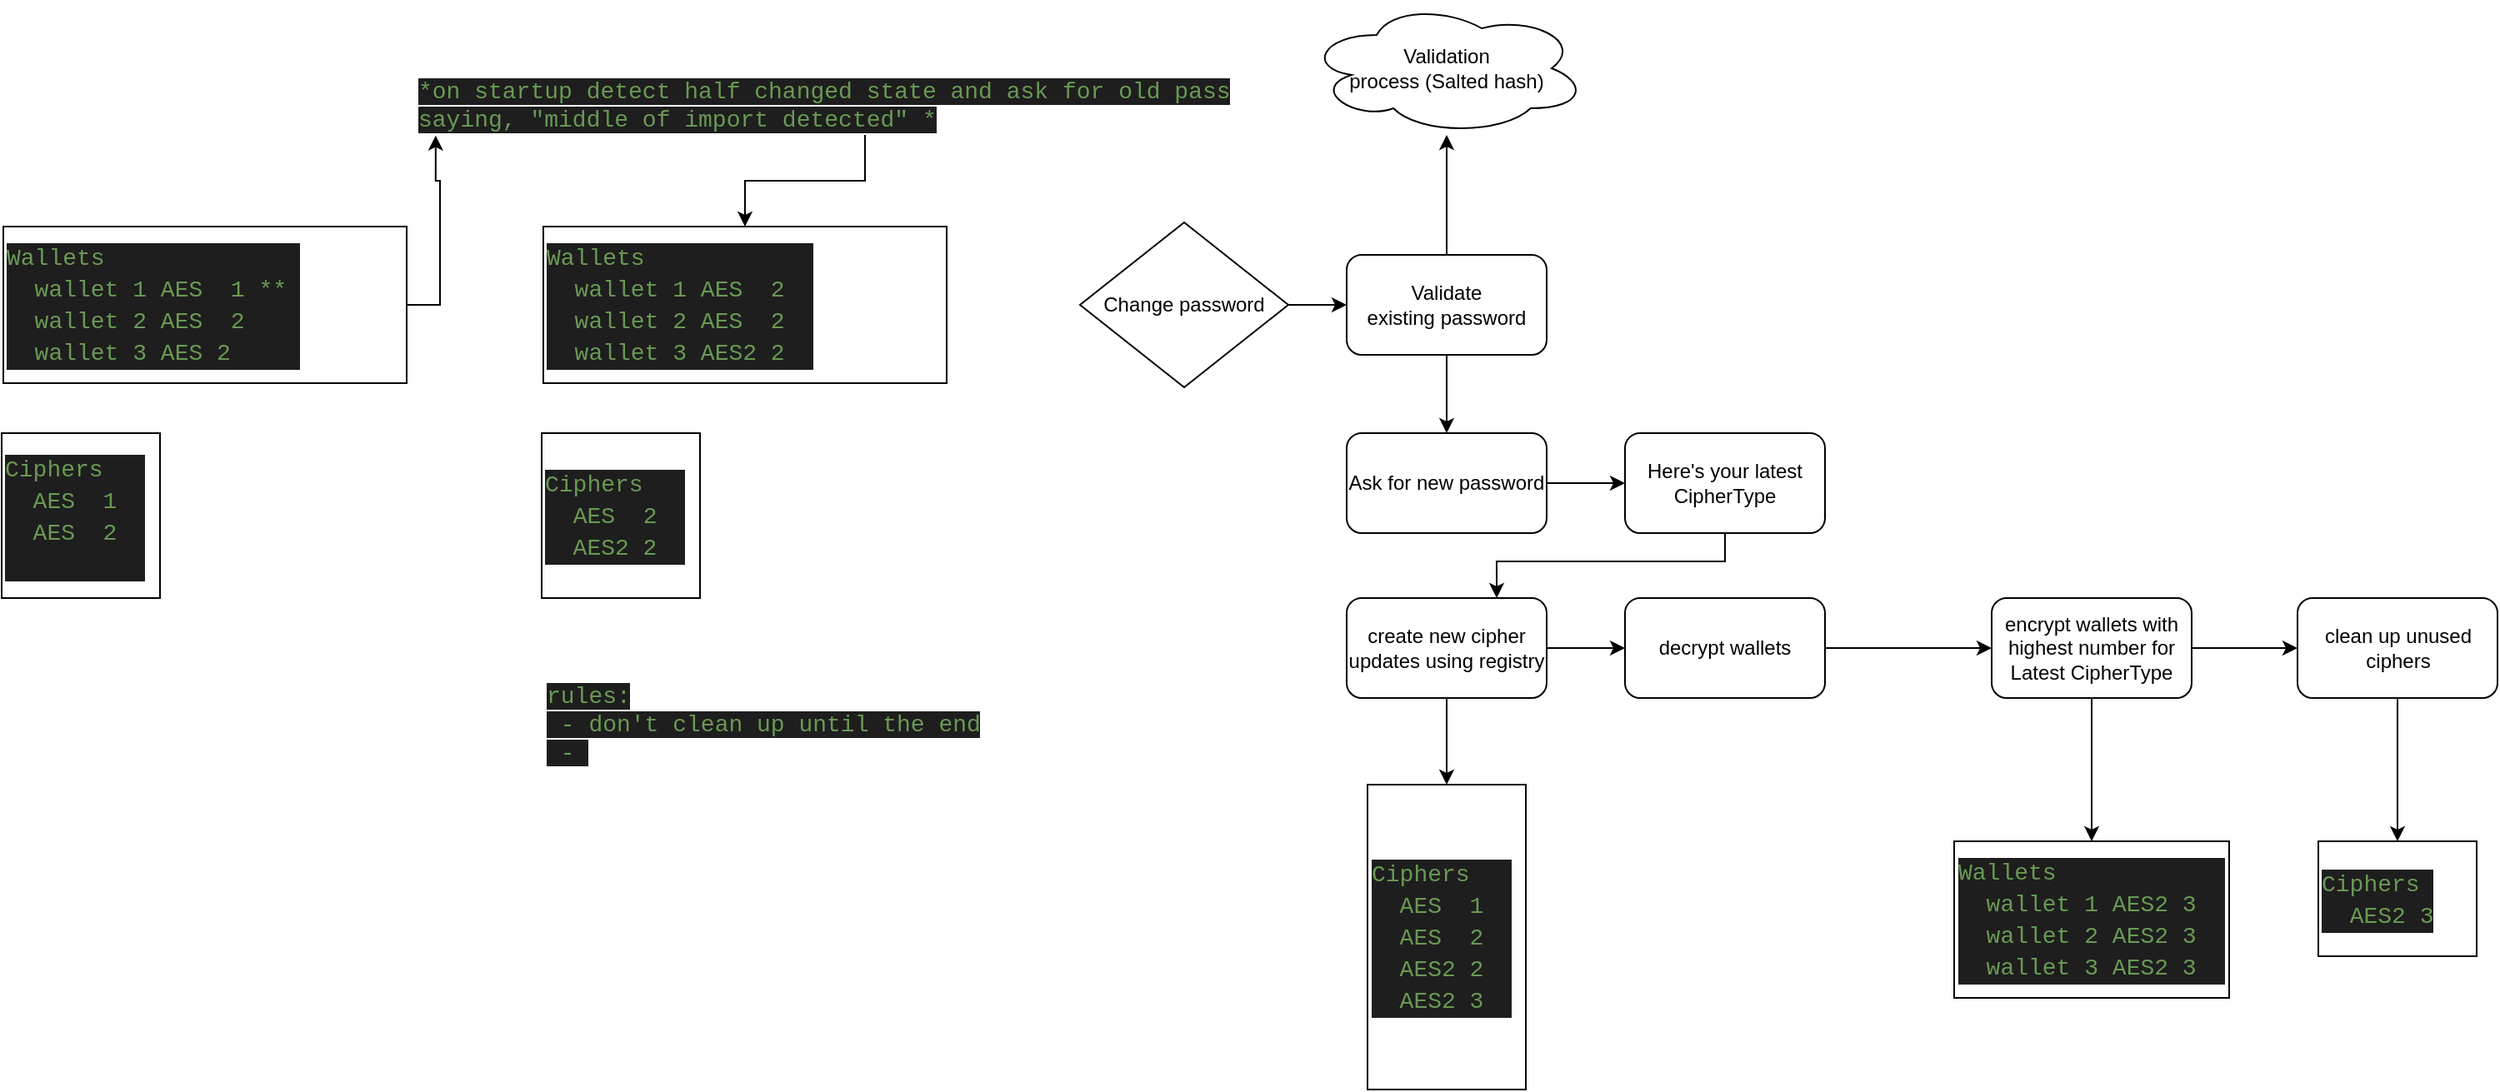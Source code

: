 <mxfile>
    <diagram id="B2Imsyf_CLR86bu_pUIC" name="Page-1">
        <mxGraphModel dx="1441" dy="1449" grid="0" gridSize="10" guides="1" tooltips="1" connect="1" arrows="1" fold="1" page="1" pageScale="1" pageWidth="850" pageHeight="1100" math="0" shadow="0">
            <root>
                <mxCell id="0"/>
                <mxCell id="1" parent="0"/>
                <mxCell id="549" style="edgeStyle=orthogonalEdgeStyle;rounded=0;orthogonalLoop=1;jettySize=auto;html=1;entryX=0.023;entryY=1.008;entryDx=0;entryDy=0;entryPerimeter=0;" edge="1" parent="1" source="517" target="537">
                    <mxGeometry relative="1" as="geometry"/>
                </mxCell>
                <mxCell id="517" value="&lt;div style=&quot;color: rgb(212 , 212 , 212) ; background-color: rgb(30 , 30 , 30) ; font-family: &amp;#34;consolas&amp;#34; , &amp;#34;courier new&amp;#34; , monospace ; font-size: 14px ; line-height: 19px&quot;&gt;&lt;div&gt;&lt;span style=&quot;color: #6a9955&quot;&gt;Wallets&lt;/span&gt;&lt;/div&gt;&lt;div&gt;&lt;span style=&quot;color: #6a9955&quot;&gt;&amp;nbsp;&amp;nbsp;wallet&amp;nbsp;1&amp;nbsp;AES&amp;nbsp; 1 **&amp;nbsp;&lt;/span&gt;&lt;/div&gt;&lt;div&gt;&lt;span style=&quot;color: #6a9955&quot;&gt;&amp;nbsp;&amp;nbsp;wallet&amp;nbsp;2&amp;nbsp;AES&amp;nbsp;&amp;nbsp;2&amp;nbsp;&amp;nbsp;&lt;/span&gt;&lt;/div&gt;&lt;div&gt;&lt;span style=&quot;color: #6a9955&quot;&gt;&amp;nbsp;&amp;nbsp;wallet&amp;nbsp;3&amp;nbsp;AES 2&lt;/span&gt;&lt;/div&gt;&lt;/div&gt;" style="rounded=0;whiteSpace=wrap;html=1;align=left;" vertex="1" parent="1">
                    <mxGeometry x="-300" y="28" width="242" height="94" as="geometry"/>
                </mxCell>
                <mxCell id="518" value="&lt;div style=&quot;color: rgb(212 , 212 , 212) ; background-color: rgb(30 , 30 , 30) ; font-family: &amp;#34;consolas&amp;#34; , &amp;#34;courier new&amp;#34; , monospace ; font-size: 14px ; line-height: 19px&quot;&gt;&lt;div&gt;&lt;span style=&quot;color: #6a9955&quot;&gt;Ciphers&lt;/span&gt;&lt;/div&gt;&lt;div&gt;&lt;span style=&quot;color: #6a9955&quot;&gt;&amp;nbsp; AES&amp;nbsp;&amp;nbsp;1&amp;nbsp;&lt;/span&gt;&lt;/div&gt;&lt;div&gt;&lt;span style=&quot;color: #6a9955&quot;&gt;&amp;nbsp; AES&amp;nbsp;&amp;nbsp;2&amp;nbsp;&amp;nbsp;&lt;/span&gt;&lt;/div&gt;&lt;div&gt;&lt;br&gt;&lt;/div&gt;&lt;/div&gt;" style="rounded=0;whiteSpace=wrap;html=1;align=left;" vertex="1" parent="1">
                    <mxGeometry x="-301" y="152" width="95" height="99" as="geometry"/>
                </mxCell>
                <mxCell id="522" style="edgeStyle=orthogonalEdgeStyle;rounded=0;orthogonalLoop=1;jettySize=auto;html=1;" edge="1" parent="1" source="519" target="521">
                    <mxGeometry relative="1" as="geometry"/>
                </mxCell>
                <mxCell id="519" value="Change password" style="rhombus;whiteSpace=wrap;html=1;" vertex="1" parent="1">
                    <mxGeometry x="346" y="25.5" width="125" height="99" as="geometry"/>
                </mxCell>
                <mxCell id="525" value="" style="edgeStyle=orthogonalEdgeStyle;rounded=0;orthogonalLoop=1;jettySize=auto;html=1;" edge="1" parent="1" source="521" target="524">
                    <mxGeometry relative="1" as="geometry"/>
                </mxCell>
                <mxCell id="528" style="edgeStyle=orthogonalEdgeStyle;rounded=0;orthogonalLoop=1;jettySize=auto;html=1;entryX=0.5;entryY=0;entryDx=0;entryDy=0;" edge="1" parent="1" source="521" target="527">
                    <mxGeometry relative="1" as="geometry"/>
                </mxCell>
                <mxCell id="521" value="Validate&lt;br&gt;existing password" style="rounded=1;whiteSpace=wrap;html=1;" vertex="1" parent="1">
                    <mxGeometry x="506" y="45" width="120" height="60" as="geometry"/>
                </mxCell>
                <mxCell id="524" value="Validation &lt;br&gt;process (Salted hash)" style="ellipse;shape=cloud;whiteSpace=wrap;html=1;rounded=1;" vertex="1" parent="1">
                    <mxGeometry x="482" y="-107" width="168" height="80" as="geometry"/>
                </mxCell>
                <mxCell id="557" style="edgeStyle=orthogonalEdgeStyle;rounded=0;orthogonalLoop=1;jettySize=auto;html=1;entryX=0;entryY=0.5;entryDx=0;entryDy=0;" edge="1" parent="1" source="527" target="556">
                    <mxGeometry relative="1" as="geometry"/>
                </mxCell>
                <mxCell id="527" value="Ask for new password" style="rounded=1;whiteSpace=wrap;html=1;" vertex="1" parent="1">
                    <mxGeometry x="506" y="152" width="120" height="60" as="geometry"/>
                </mxCell>
                <mxCell id="534" style="edgeStyle=orthogonalEdgeStyle;rounded=0;orthogonalLoop=1;jettySize=auto;html=1;" edge="1" parent="1" source="530" target="532">
                    <mxGeometry relative="1" as="geometry"/>
                </mxCell>
                <mxCell id="536" style="edgeStyle=orthogonalEdgeStyle;rounded=0;orthogonalLoop=1;jettySize=auto;html=1;entryX=0;entryY=0.5;entryDx=0;entryDy=0;" edge="1" parent="1" source="530" target="535">
                    <mxGeometry relative="1" as="geometry"/>
                </mxCell>
                <mxCell id="530" value="create new cipher updates using registry" style="rounded=1;whiteSpace=wrap;html=1;" vertex="1" parent="1">
                    <mxGeometry x="506" y="251" width="120" height="60" as="geometry"/>
                </mxCell>
                <mxCell id="532" value="&lt;div style=&quot;color: rgb(212 , 212 , 212) ; background-color: rgb(30 , 30 , 30) ; font-family: &amp;#34;consolas&amp;#34; , &amp;#34;courier new&amp;#34; , monospace ; font-size: 14px ; line-height: 19px&quot;&gt;&lt;div&gt;&lt;span style=&quot;color: #6a9955&quot;&gt;Ciphers&lt;/span&gt;&lt;/div&gt;&lt;div&gt;&lt;span style=&quot;color: #6a9955&quot;&gt;&amp;nbsp; AES&amp;nbsp;&amp;nbsp;1&amp;nbsp;&lt;/span&gt;&lt;/div&gt;&lt;div&gt;&lt;span style=&quot;color: #6a9955&quot;&gt;&amp;nbsp; AES&amp;nbsp;&amp;nbsp;2&amp;nbsp;&amp;nbsp;&lt;/span&gt;&lt;/div&gt;&lt;div&gt;&lt;span style=&quot;color: #6a9955&quot;&gt;&amp;nbsp; AES2 2&lt;/span&gt;&lt;/div&gt;&lt;div&gt;&lt;div&gt;&lt;span style=&quot;color: rgb(106 , 153 , 85)&quot;&gt;&amp;nbsp; AES2 3&lt;/span&gt;&lt;br&gt;&lt;/div&gt;&lt;/div&gt;&lt;/div&gt;" style="rounded=0;whiteSpace=wrap;html=1;align=left;" vertex="1" parent="1">
                    <mxGeometry x="518.5" y="363" width="95" height="183" as="geometry"/>
                </mxCell>
                <mxCell id="544" style="edgeStyle=orthogonalEdgeStyle;rounded=0;orthogonalLoop=1;jettySize=auto;html=1;entryX=0;entryY=0.5;entryDx=0;entryDy=0;" edge="1" parent="1" source="535" target="540">
                    <mxGeometry relative="1" as="geometry"/>
                </mxCell>
                <mxCell id="535" value="decrypt wallets" style="rounded=1;whiteSpace=wrap;html=1;" vertex="1" parent="1">
                    <mxGeometry x="673" y="251" width="120" height="60" as="geometry"/>
                </mxCell>
                <mxCell id="550" style="edgeStyle=orthogonalEdgeStyle;rounded=0;orthogonalLoop=1;jettySize=auto;html=1;entryX=0.5;entryY=0;entryDx=0;entryDy=0;" edge="1" parent="1" source="537" target="547">
                    <mxGeometry relative="1" as="geometry"/>
                </mxCell>
                <mxCell id="537" value="&lt;span style=&quot;color: rgb(106, 153, 85); font-family: consolas, &amp;quot;courier new&amp;quot;, monospace; font-size: 14px; font-style: normal; font-weight: 400; letter-spacing: normal; text-align: left; text-indent: 0px; text-transform: none; word-spacing: 0px; background-color: rgb(30, 30, 30); display: inline; float: none;&quot;&gt;*on startup detect half changed state and ask for old pass saying, &quot;middle of import detected&quot; *&lt;/span&gt;" style="text;whiteSpace=wrap;html=1;" vertex="1" parent="1">
                    <mxGeometry x="-53.001" y="-67.997" width="540" height="41" as="geometry"/>
                </mxCell>
                <mxCell id="546" style="edgeStyle=orthogonalEdgeStyle;rounded=0;orthogonalLoop=1;jettySize=auto;html=1;entryX=0.5;entryY=0;entryDx=0;entryDy=0;" edge="1" parent="1" source="540" target="542">
                    <mxGeometry relative="1" as="geometry"/>
                </mxCell>
                <mxCell id="554" style="edgeStyle=orthogonalEdgeStyle;rounded=0;orthogonalLoop=1;jettySize=auto;html=1;entryX=0;entryY=0.5;entryDx=0;entryDy=0;" edge="1" parent="1" source="540" target="552">
                    <mxGeometry relative="1" as="geometry"/>
                </mxCell>
                <mxCell id="540" value="encrypt wallets with highest number for Latest CipherType" style="rounded=1;whiteSpace=wrap;html=1;" vertex="1" parent="1">
                    <mxGeometry x="893" y="251" width="120" height="60" as="geometry"/>
                </mxCell>
                <mxCell id="542" value="&lt;div style=&quot;color: rgb(212 , 212 , 212) ; background-color: rgb(30 , 30 , 30) ; font-family: &amp;#34;consolas&amp;#34; , &amp;#34;courier new&amp;#34; , monospace ; font-size: 14px ; line-height: 19px&quot;&gt;&lt;div&gt;&lt;span style=&quot;color: #6a9955&quot;&gt;Wallets&lt;/span&gt;&lt;/div&gt;&lt;div&gt;&lt;span style=&quot;color: #6a9955&quot;&gt;&amp;nbsp;&amp;nbsp;wallet&amp;nbsp;1&amp;nbsp;AES2 3&lt;/span&gt;&lt;/div&gt;&lt;div&gt;&lt;span style=&quot;color: #6a9955&quot;&gt;&amp;nbsp;&amp;nbsp;wallet&amp;nbsp;2&amp;nbsp;AES2 3&amp;nbsp;&amp;nbsp;&lt;/span&gt;&lt;/div&gt;&lt;div&gt;&lt;span style=&quot;color: #6a9955&quot;&gt;&amp;nbsp;&amp;nbsp;wallet&amp;nbsp;3&amp;nbsp;AES2 3&lt;/span&gt;&lt;/div&gt;&lt;/div&gt;" style="rounded=0;whiteSpace=wrap;html=1;align=left;" vertex="1" parent="1">
                    <mxGeometry x="870.5" y="397" width="165" height="94" as="geometry"/>
                </mxCell>
                <mxCell id="547" value="&lt;div style=&quot;color: rgb(212 , 212 , 212) ; background-color: rgb(30 , 30 , 30) ; font-family: &amp;#34;consolas&amp;#34; , &amp;#34;courier new&amp;#34; , monospace ; font-size: 14px ; line-height: 19px&quot;&gt;&lt;div&gt;&lt;span style=&quot;color: #6a9955&quot;&gt;Wallets&lt;/span&gt;&lt;/div&gt;&lt;div&gt;&lt;span style=&quot;color: #6a9955&quot;&gt;&amp;nbsp;&amp;nbsp;wallet&amp;nbsp;1&amp;nbsp;AES&amp;nbsp; 2&lt;/span&gt;&lt;/div&gt;&lt;div&gt;&lt;span style=&quot;color: #6a9955&quot;&gt;&amp;nbsp;&amp;nbsp;wallet&amp;nbsp;2&amp;nbsp;AES&amp;nbsp;&amp;nbsp;2&amp;nbsp;&amp;nbsp;&lt;/span&gt;&lt;/div&gt;&lt;div&gt;&lt;span style=&quot;color: #6a9955&quot;&gt;&amp;nbsp;&amp;nbsp;wallet&amp;nbsp;3&amp;nbsp;AES2 2&lt;/span&gt;&lt;/div&gt;&lt;/div&gt;" style="rounded=0;whiteSpace=wrap;html=1;align=left;" vertex="1" parent="1">
                    <mxGeometry x="24" y="28" width="242" height="94" as="geometry"/>
                </mxCell>
                <mxCell id="548" value="&lt;div style=&quot;color: rgb(212 , 212 , 212) ; background-color: rgb(30 , 30 , 30) ; font-family: &amp;#34;consolas&amp;#34; , &amp;#34;courier new&amp;#34; , monospace ; font-size: 14px ; line-height: 19px&quot;&gt;&lt;div&gt;&lt;span style=&quot;color: #6a9955&quot;&gt;Ciphers&lt;/span&gt;&lt;/div&gt;&lt;div&gt;&lt;span style=&quot;color: #6a9955&quot;&gt;&amp;nbsp;&amp;nbsp;&lt;/span&gt;&lt;span style=&quot;color: rgb(106 , 153 , 85)&quot;&gt;AES&amp;nbsp;&amp;nbsp;2&amp;nbsp;&amp;nbsp;&lt;/span&gt;&lt;/div&gt;&lt;div&gt;&lt;span style=&quot;color: #6a9955&quot;&gt;&amp;nbsp; AES2 2&lt;/span&gt;&lt;/div&gt;&lt;/div&gt;" style="rounded=0;whiteSpace=wrap;html=1;align=left;" vertex="1" parent="1">
                    <mxGeometry x="23" y="152" width="95" height="99" as="geometry"/>
                </mxCell>
                <mxCell id="551" value="&lt;div style=&quot;color: rgb(212 , 212 , 212) ; background-color: rgb(30 , 30 , 30) ; font-family: &amp;#34;consolas&amp;#34; , &amp;#34;courier new&amp;#34; , monospace ; font-size: 14px ; line-height: 19px&quot;&gt;&lt;div&gt;&lt;span style=&quot;color: #6a9955&quot;&gt;Ciphers&lt;/span&gt;&lt;/div&gt;&lt;div&gt;&lt;span style=&quot;color: #6a9955&quot;&gt;&amp;nbsp;&amp;nbsp;&lt;/span&gt;&lt;span style=&quot;color: rgb(106 , 153 , 85)&quot;&gt;AES2 3&lt;/span&gt;&lt;/div&gt;&lt;/div&gt;" style="rounded=0;whiteSpace=wrap;html=1;align=left;" vertex="1" parent="1">
                    <mxGeometry x="1089" y="397" width="95" height="69" as="geometry"/>
                </mxCell>
                <mxCell id="553" style="edgeStyle=orthogonalEdgeStyle;rounded=0;orthogonalLoop=1;jettySize=auto;html=1;entryX=0.5;entryY=0;entryDx=0;entryDy=0;" edge="1" parent="1" source="552" target="551">
                    <mxGeometry relative="1" as="geometry"/>
                </mxCell>
                <mxCell id="552" value="clean up unused ciphers" style="rounded=1;whiteSpace=wrap;html=1;" vertex="1" parent="1">
                    <mxGeometry x="1076.5" y="251" width="120" height="60" as="geometry"/>
                </mxCell>
                <mxCell id="555" value="&lt;font color=&quot;#6a9955&quot; face=&quot;consolas, courier new, monospace&quot;&gt;&lt;span style=&quot;font-size: 14px ; background-color: rgb(30 , 30 , 30)&quot;&gt;rules:&lt;br&gt;&amp;nbsp;- don't clean up until the end&lt;br&gt;&amp;nbsp;-&amp;nbsp;&lt;br&gt;&lt;/span&gt;&lt;/font&gt;" style="text;whiteSpace=wrap;html=1;" vertex="1" parent="1">
                    <mxGeometry x="24" y="295" width="374" height="107" as="geometry"/>
                </mxCell>
                <mxCell id="558" style="edgeStyle=orthogonalEdgeStyle;rounded=0;orthogonalLoop=1;jettySize=auto;html=1;entryX=0.75;entryY=0;entryDx=0;entryDy=0;" edge="1" parent="1" source="556" target="530">
                    <mxGeometry relative="1" as="geometry">
                        <Array as="points">
                            <mxPoint x="733" y="229"/>
                            <mxPoint x="596" y="229"/>
                        </Array>
                    </mxGeometry>
                </mxCell>
                <mxCell id="556" value="Here's your latest CipherType" style="rounded=1;whiteSpace=wrap;html=1;" vertex="1" parent="1">
                    <mxGeometry x="673" y="152" width="120" height="60" as="geometry"/>
                </mxCell>
            </root>
        </mxGraphModel>
    </diagram>
</mxfile>